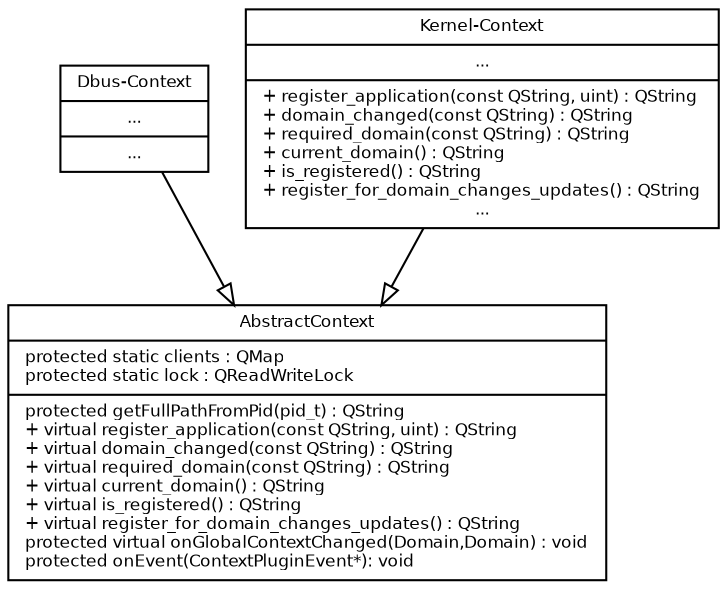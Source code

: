 digraph G {
	fontname = "Bitstream Vera Sans"
	fontsize = 8
	
	node [
		fontname  ="Bitstream Vera Sans"
		fontsize = 8
		shape = "record"
	]

	edge [
		fontname  ="Bitstream Vera Sans"
		fontsize = 8
		arrowhead = "empty"
	]

	abstractcontext [
		label = "{AbstractContext|protected static clients : QMap\lprotected static lock : QReadWriteLock\l|protected getFullPathFromPid(pid_t) : QString\l+ virtual register_application(const QString, uint) : QString\l+ virtual domain_changed(const QString) : QString\l+ virtual required_domain(const QString) : QString\l+ virtual current_domain() : QString\l+ virtual is_registered() : QString\l+ virtual register_for_domain_changes_updates() : QString\lprotected virtual onGlobalContextChanged(Domain,Domain) : void\lprotected onEvent(ContextPluginEvent*): void\l}"
		//label = "{abstractcontext|protected static clients : QMap\lprotected static lock : QReadWriteLock\l|protected getFullPathFromPid(pid_t) : QString\l...}"
	]

	dbuscontext [
		label = "{Dbus-Context|...|...}"
	]

	kernelcontext [
		label = "{Kernel-Context|...|+ register_application(const QString, uint) : QString\l+ domain_changed(const QString) : QString\l+ required_domain(const QString) : QString\l+ current_domain() : QString\l+ is_registered() : QString\l+ register_for_domain_changes_updates() : QString\l...}"
	]

	dbuscontext->abstractcontext;
	kernelcontext->abstractcontext;

}
// dot -T pdf -o class.pdf class.dot
